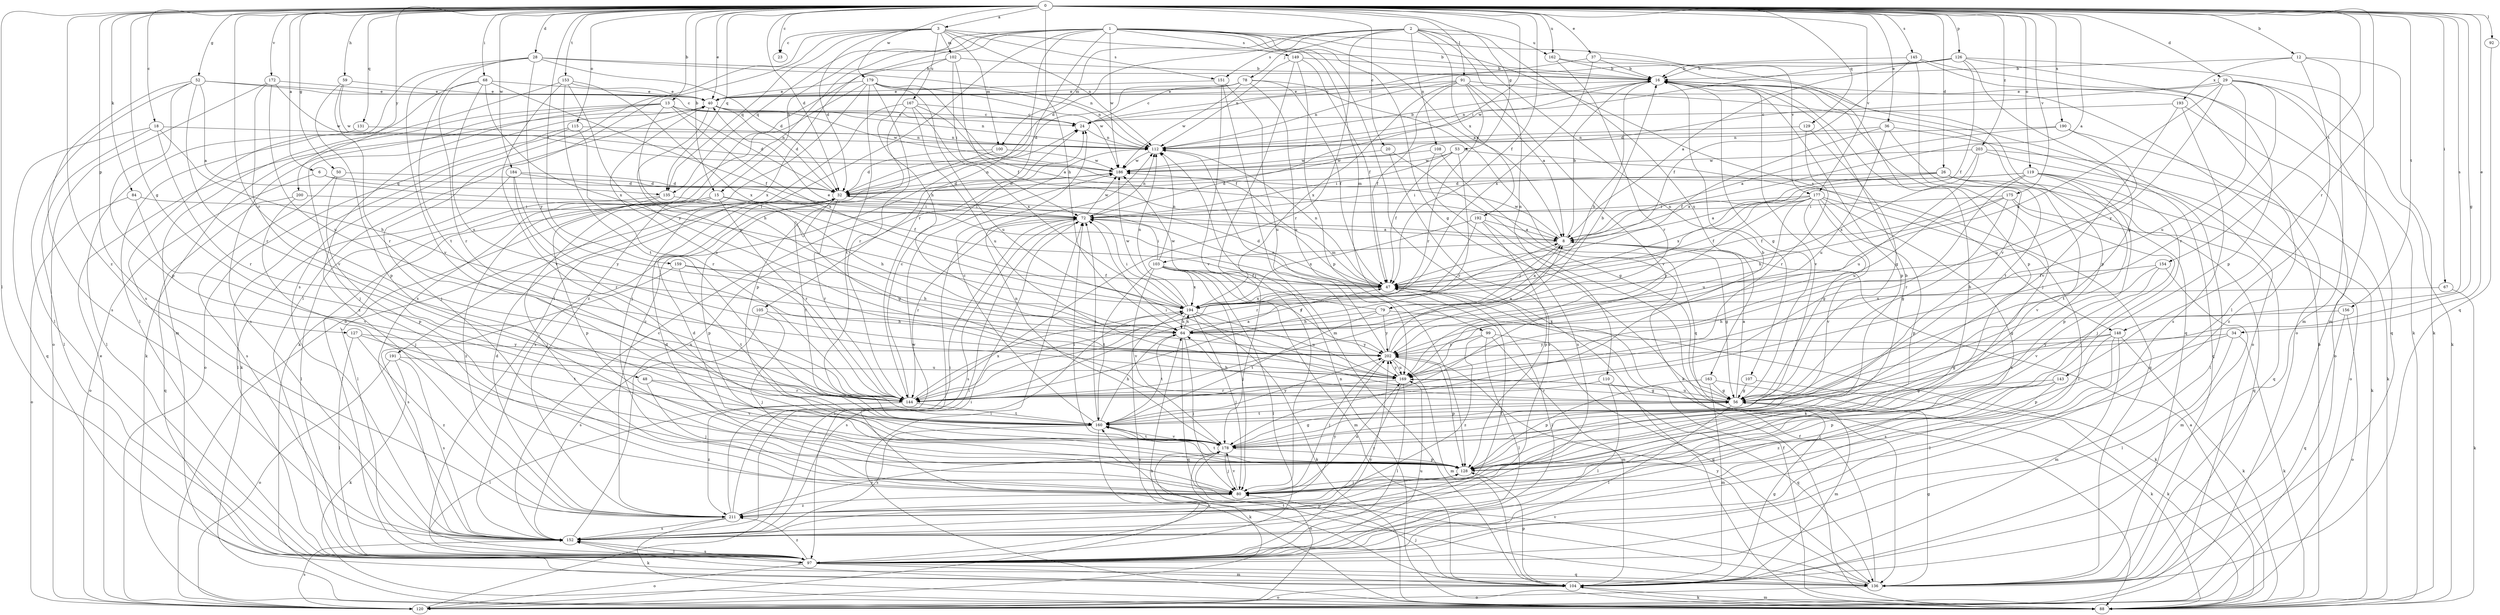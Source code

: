 strict digraph  {
0;
1;
2;
3;
6;
8;
12;
13;
15;
16;
18;
20;
23;
24;
26;
28;
29;
32;
34;
36;
37;
40;
47;
48;
50;
52;
53;
56;
59;
64;
67;
68;
72;
78;
79;
80;
84;
88;
91;
92;
97;
99;
100;
102;
103;
104;
105;
107;
108;
110;
112;
115;
119;
120;
126;
127;
128;
129;
131;
135;
136;
143;
144;
145;
148;
149;
151;
152;
153;
154;
156;
159;
160;
162;
163;
167;
169;
172;
175;
177;
178;
179;
184;
186;
190;
191;
192;
193;
194;
200;
202;
203;
211;
0 -> 3  [label=a];
0 -> 6  [label=a];
0 -> 8  [label=a];
0 -> 12  [label=b];
0 -> 13  [label=b];
0 -> 15  [label=b];
0 -> 18  [label=c];
0 -> 20  [label=c];
0 -> 23  [label=c];
0 -> 26  [label=d];
0 -> 28  [label=d];
0 -> 29  [label=d];
0 -> 32  [label=d];
0 -> 34  [label=e];
0 -> 36  [label=e];
0 -> 37  [label=e];
0 -> 40  [label=e];
0 -> 47  [label=f];
0 -> 48  [label=g];
0 -> 50  [label=g];
0 -> 52  [label=g];
0 -> 53  [label=g];
0 -> 56  [label=g];
0 -> 59  [label=h];
0 -> 64  [label=h];
0 -> 67  [label=i];
0 -> 68  [label=i];
0 -> 72  [label=i];
0 -> 84  [label=k];
0 -> 91  [label=l];
0 -> 92  [label=l];
0 -> 97  [label=l];
0 -> 115  [label=o];
0 -> 119  [label=o];
0 -> 126  [label=p];
0 -> 127  [label=p];
0 -> 129  [label=q];
0 -> 131  [label=q];
0 -> 135  [label=q];
0 -> 143  [label=r];
0 -> 144  [label=r];
0 -> 145  [label=s];
0 -> 148  [label=s];
0 -> 153  [label=t];
0 -> 154  [label=t];
0 -> 156  [label=t];
0 -> 159  [label=t];
0 -> 162  [label=u];
0 -> 172  [label=v];
0 -> 175  [label=v];
0 -> 177  [label=v];
0 -> 179  [label=w];
0 -> 184  [label=w];
0 -> 190  [label=x];
0 -> 200  [label=y];
0 -> 203  [label=z];
0 -> 211  [label=z];
1 -> 8  [label=a];
1 -> 15  [label=b];
1 -> 56  [label=g];
1 -> 88  [label=k];
1 -> 97  [label=l];
1 -> 99  [label=m];
1 -> 105  [label=n];
1 -> 120  [label=o];
1 -> 135  [label=q];
1 -> 144  [label=r];
1 -> 148  [label=s];
1 -> 149  [label=s];
1 -> 177  [label=v];
1 -> 186  [label=w];
1 -> 191  [label=x];
2 -> 32  [label=d];
2 -> 78  [label=j];
2 -> 100  [label=m];
2 -> 107  [label=n];
2 -> 108  [label=n];
2 -> 110  [label=n];
2 -> 144  [label=r];
2 -> 151  [label=s];
2 -> 162  [label=u];
2 -> 163  [label=u];
2 -> 192  [label=x];
3 -> 16  [label=b];
3 -> 23  [label=c];
3 -> 32  [label=d];
3 -> 97  [label=l];
3 -> 100  [label=m];
3 -> 102  [label=m];
3 -> 112  [label=n];
3 -> 135  [label=q];
3 -> 151  [label=s];
3 -> 152  [label=s];
3 -> 167  [label=u];
6 -> 32  [label=d];
6 -> 120  [label=o];
6 -> 135  [label=q];
8 -> 16  [label=b];
8 -> 56  [label=g];
8 -> 79  [label=j];
8 -> 103  [label=m];
8 -> 186  [label=w];
12 -> 16  [label=b];
12 -> 88  [label=k];
12 -> 97  [label=l];
12 -> 104  [label=m];
12 -> 193  [label=x];
13 -> 24  [label=c];
13 -> 32  [label=d];
13 -> 64  [label=h];
13 -> 80  [label=j];
13 -> 88  [label=k];
13 -> 112  [label=n];
13 -> 152  [label=s];
13 -> 194  [label=x];
15 -> 56  [label=g];
15 -> 72  [label=i];
15 -> 80  [label=j];
15 -> 97  [label=l];
15 -> 144  [label=r];
15 -> 211  [label=z];
16 -> 40  [label=e];
16 -> 56  [label=g];
16 -> 64  [label=h];
16 -> 80  [label=j];
16 -> 112  [label=n];
16 -> 120  [label=o];
16 -> 128  [label=p];
16 -> 178  [label=v];
18 -> 64  [label=h];
18 -> 97  [label=l];
18 -> 112  [label=n];
18 -> 136  [label=q];
18 -> 144  [label=r];
20 -> 56  [label=g];
20 -> 152  [label=s];
20 -> 186  [label=w];
24 -> 112  [label=n];
26 -> 8  [label=a];
26 -> 32  [label=d];
26 -> 88  [label=k];
26 -> 136  [label=q];
26 -> 178  [label=v];
26 -> 194  [label=x];
28 -> 16  [label=b];
28 -> 32  [label=d];
28 -> 112  [label=n];
28 -> 152  [label=s];
28 -> 160  [label=t];
28 -> 178  [label=v];
28 -> 202  [label=y];
29 -> 32  [label=d];
29 -> 40  [label=e];
29 -> 64  [label=h];
29 -> 88  [label=k];
29 -> 136  [label=q];
29 -> 144  [label=r];
29 -> 169  [label=u];
29 -> 202  [label=y];
32 -> 72  [label=i];
32 -> 97  [label=l];
32 -> 128  [label=p];
32 -> 144  [label=r];
32 -> 160  [label=t];
32 -> 186  [label=w];
34 -> 88  [label=k];
34 -> 97  [label=l];
34 -> 128  [label=p];
34 -> 202  [label=y];
36 -> 47  [label=f];
36 -> 112  [label=n];
36 -> 136  [label=q];
36 -> 160  [label=t];
36 -> 169  [label=u];
37 -> 16  [label=b];
37 -> 24  [label=c];
37 -> 128  [label=p];
37 -> 194  [label=x];
40 -> 24  [label=c];
40 -> 32  [label=d];
40 -> 80  [label=j];
40 -> 186  [label=w];
40 -> 202  [label=y];
40 -> 211  [label=z];
47 -> 32  [label=d];
47 -> 40  [label=e];
47 -> 97  [label=l];
47 -> 112  [label=n];
47 -> 194  [label=x];
48 -> 80  [label=j];
48 -> 144  [label=r];
48 -> 178  [label=v];
50 -> 32  [label=d];
50 -> 128  [label=p];
50 -> 152  [label=s];
52 -> 8  [label=a];
52 -> 24  [label=c];
52 -> 40  [label=e];
52 -> 97  [label=l];
52 -> 128  [label=p];
52 -> 144  [label=r];
52 -> 152  [label=s];
53 -> 47  [label=f];
53 -> 72  [label=i];
53 -> 136  [label=q];
53 -> 144  [label=r];
53 -> 186  [label=w];
56 -> 8  [label=a];
56 -> 64  [label=h];
56 -> 72  [label=i];
56 -> 97  [label=l];
56 -> 104  [label=m];
56 -> 160  [label=t];
56 -> 169  [label=u];
59 -> 40  [label=e];
59 -> 128  [label=p];
59 -> 144  [label=r];
59 -> 186  [label=w];
64 -> 47  [label=f];
64 -> 80  [label=j];
64 -> 136  [label=q];
64 -> 160  [label=t];
64 -> 194  [label=x];
64 -> 202  [label=y];
67 -> 88  [label=k];
67 -> 194  [label=x];
68 -> 40  [label=e];
68 -> 47  [label=f];
68 -> 97  [label=l];
68 -> 144  [label=r];
68 -> 169  [label=u];
68 -> 194  [label=x];
72 -> 8  [label=a];
72 -> 97  [label=l];
72 -> 112  [label=n];
72 -> 144  [label=r];
72 -> 152  [label=s];
72 -> 186  [label=w];
78 -> 24  [label=c];
78 -> 32  [label=d];
78 -> 40  [label=e];
78 -> 47  [label=f];
78 -> 136  [label=q];
78 -> 169  [label=u];
78 -> 186  [label=w];
79 -> 8  [label=a];
79 -> 64  [label=h];
79 -> 88  [label=k];
79 -> 160  [label=t];
79 -> 186  [label=w];
79 -> 202  [label=y];
80 -> 16  [label=b];
80 -> 32  [label=d];
80 -> 169  [label=u];
80 -> 178  [label=v];
80 -> 211  [label=z];
84 -> 72  [label=i];
84 -> 120  [label=o];
84 -> 178  [label=v];
88 -> 8  [label=a];
88 -> 16  [label=b];
88 -> 47  [label=f];
88 -> 72  [label=i];
88 -> 104  [label=m];
88 -> 112  [label=n];
91 -> 8  [label=a];
91 -> 40  [label=e];
91 -> 47  [label=f];
91 -> 112  [label=n];
91 -> 136  [label=q];
91 -> 144  [label=r];
91 -> 178  [label=v];
91 -> 194  [label=x];
92 -> 136  [label=q];
97 -> 104  [label=m];
97 -> 120  [label=o];
97 -> 136  [label=q];
97 -> 152  [label=s];
97 -> 169  [label=u];
97 -> 178  [label=v];
97 -> 202  [label=y];
97 -> 211  [label=z];
99 -> 97  [label=l];
99 -> 104  [label=m];
99 -> 136  [label=q];
99 -> 202  [label=y];
99 -> 211  [label=z];
100 -> 32  [label=d];
100 -> 152  [label=s];
100 -> 186  [label=w];
102 -> 16  [label=b];
102 -> 47  [label=f];
102 -> 64  [label=h];
102 -> 72  [label=i];
102 -> 152  [label=s];
103 -> 47  [label=f];
103 -> 72  [label=i];
103 -> 80  [label=j];
103 -> 97  [label=l];
103 -> 104  [label=m];
103 -> 112  [label=n];
103 -> 160  [label=t];
103 -> 178  [label=v];
103 -> 194  [label=x];
103 -> 202  [label=y];
104 -> 56  [label=g];
104 -> 72  [label=i];
104 -> 80  [label=j];
104 -> 88  [label=k];
104 -> 120  [label=o];
104 -> 128  [label=p];
104 -> 152  [label=s];
105 -> 64  [label=h];
105 -> 80  [label=j];
105 -> 152  [label=s];
107 -> 56  [label=g];
107 -> 88  [label=k];
108 -> 88  [label=k];
108 -> 152  [label=s];
108 -> 186  [label=w];
110 -> 97  [label=l];
110 -> 136  [label=q];
110 -> 144  [label=r];
112 -> 16  [label=b];
112 -> 186  [label=w];
115 -> 88  [label=k];
115 -> 112  [label=n];
115 -> 120  [label=o];
115 -> 144  [label=r];
119 -> 32  [label=d];
119 -> 72  [label=i];
119 -> 80  [label=j];
119 -> 97  [label=l];
119 -> 128  [label=p];
119 -> 144  [label=r];
119 -> 160  [label=t];
119 -> 169  [label=u];
120 -> 40  [label=e];
120 -> 64  [label=h];
120 -> 72  [label=i];
120 -> 152  [label=s];
120 -> 194  [label=x];
126 -> 8  [label=a];
126 -> 16  [label=b];
126 -> 24  [label=c];
126 -> 47  [label=f];
126 -> 56  [label=g];
126 -> 104  [label=m];
126 -> 128  [label=p];
126 -> 186  [label=w];
127 -> 97  [label=l];
127 -> 160  [label=t];
127 -> 202  [label=y];
127 -> 211  [label=z];
128 -> 16  [label=b];
128 -> 32  [label=d];
128 -> 72  [label=i];
128 -> 80  [label=j];
128 -> 160  [label=t];
129 -> 56  [label=g];
129 -> 112  [label=n];
129 -> 144  [label=r];
131 -> 97  [label=l];
131 -> 112  [label=n];
135 -> 64  [label=h];
135 -> 97  [label=l];
135 -> 128  [label=p];
136 -> 47  [label=f];
136 -> 56  [label=g];
136 -> 120  [label=o];
136 -> 160  [label=t];
136 -> 178  [label=v];
136 -> 202  [label=y];
143 -> 56  [label=g];
143 -> 80  [label=j];
143 -> 128  [label=p];
143 -> 211  [label=z];
144 -> 8  [label=a];
144 -> 24  [label=c];
144 -> 40  [label=e];
144 -> 97  [label=l];
144 -> 160  [label=t];
144 -> 194  [label=x];
144 -> 211  [label=z];
145 -> 16  [label=b];
145 -> 47  [label=f];
145 -> 88  [label=k];
145 -> 120  [label=o];
145 -> 178  [label=v];
148 -> 56  [label=g];
148 -> 88  [label=k];
148 -> 97  [label=l];
148 -> 104  [label=m];
148 -> 152  [label=s];
148 -> 202  [label=y];
149 -> 16  [label=b];
149 -> 47  [label=f];
149 -> 80  [label=j];
149 -> 112  [label=n];
149 -> 128  [label=p];
151 -> 40  [label=e];
151 -> 104  [label=m];
151 -> 169  [label=u];
151 -> 178  [label=v];
152 -> 24  [label=c];
152 -> 47  [label=f];
152 -> 97  [label=l];
152 -> 112  [label=n];
152 -> 128  [label=p];
153 -> 40  [label=e];
153 -> 104  [label=m];
153 -> 160  [label=t];
153 -> 178  [label=v];
153 -> 194  [label=x];
153 -> 202  [label=y];
154 -> 47  [label=f];
154 -> 56  [label=g];
154 -> 104  [label=m];
154 -> 178  [label=v];
156 -> 64  [label=h];
156 -> 120  [label=o];
156 -> 136  [label=q];
159 -> 47  [label=f];
159 -> 64  [label=h];
159 -> 152  [label=s];
159 -> 160  [label=t];
160 -> 16  [label=b];
160 -> 24  [label=c];
160 -> 64  [label=h];
160 -> 72  [label=i];
160 -> 88  [label=k];
160 -> 152  [label=s];
160 -> 178  [label=v];
160 -> 202  [label=y];
162 -> 16  [label=b];
162 -> 128  [label=p];
162 -> 144  [label=r];
163 -> 56  [label=g];
163 -> 88  [label=k];
163 -> 104  [label=m];
163 -> 128  [label=p];
167 -> 8  [label=a];
167 -> 24  [label=c];
167 -> 80  [label=j];
167 -> 128  [label=p];
167 -> 169  [label=u];
167 -> 194  [label=x];
169 -> 56  [label=g];
169 -> 97  [label=l];
169 -> 144  [label=r];
169 -> 202  [label=y];
169 -> 211  [label=z];
172 -> 40  [label=e];
172 -> 120  [label=o];
172 -> 169  [label=u];
172 -> 178  [label=v];
172 -> 186  [label=w];
175 -> 47  [label=f];
175 -> 56  [label=g];
175 -> 64  [label=h];
175 -> 72  [label=i];
175 -> 80  [label=j];
175 -> 136  [label=q];
177 -> 8  [label=a];
177 -> 47  [label=f];
177 -> 56  [label=g];
177 -> 72  [label=i];
177 -> 97  [label=l];
177 -> 128  [label=p];
177 -> 152  [label=s];
177 -> 169  [label=u];
177 -> 178  [label=v];
177 -> 202  [label=y];
178 -> 56  [label=g];
178 -> 80  [label=j];
178 -> 112  [label=n];
178 -> 120  [label=o];
178 -> 128  [label=p];
178 -> 160  [label=t];
179 -> 40  [label=e];
179 -> 47  [label=f];
179 -> 88  [label=k];
179 -> 112  [label=n];
179 -> 144  [label=r];
179 -> 160  [label=t];
179 -> 169  [label=u];
179 -> 186  [label=w];
179 -> 211  [label=z];
184 -> 32  [label=d];
184 -> 47  [label=f];
184 -> 97  [label=l];
184 -> 144  [label=r];
184 -> 202  [label=y];
186 -> 32  [label=d];
190 -> 8  [label=a];
190 -> 112  [label=n];
190 -> 169  [label=u];
190 -> 211  [label=z];
191 -> 88  [label=k];
191 -> 120  [label=o];
191 -> 152  [label=s];
191 -> 169  [label=u];
192 -> 8  [label=a];
192 -> 88  [label=k];
192 -> 128  [label=p];
192 -> 144  [label=r];
192 -> 194  [label=x];
193 -> 24  [label=c];
193 -> 120  [label=o];
193 -> 152  [label=s];
193 -> 178  [label=v];
194 -> 64  [label=h];
194 -> 72  [label=i];
194 -> 80  [label=j];
194 -> 88  [label=k];
194 -> 112  [label=n];
194 -> 152  [label=s];
194 -> 169  [label=u];
194 -> 186  [label=w];
200 -> 72  [label=i];
200 -> 80  [label=j];
200 -> 136  [label=q];
202 -> 8  [label=a];
202 -> 16  [label=b];
202 -> 80  [label=j];
202 -> 104  [label=m];
202 -> 112  [label=n];
202 -> 128  [label=p];
202 -> 169  [label=u];
203 -> 88  [label=k];
203 -> 120  [label=o];
203 -> 169  [label=u];
203 -> 186  [label=w];
203 -> 194  [label=x];
211 -> 24  [label=c];
211 -> 32  [label=d];
211 -> 72  [label=i];
211 -> 88  [label=k];
211 -> 152  [label=s];
211 -> 178  [label=v];
211 -> 186  [label=w];
211 -> 202  [label=y];
}
